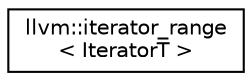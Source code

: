 digraph "Graphical Class Hierarchy"
{
  edge [fontname="Helvetica",fontsize="10",labelfontname="Helvetica",labelfontsize="10"];
  node [fontname="Helvetica",fontsize="10",shape=record];
  rankdir="LR";
  Node1 [label="llvm::iterator_range\l\< IteratorT \>",height=0.2,width=0.4,color="black", fillcolor="white", style="filled",URL="$classllvm_1_1iterator__range.html",tooltip="A range adaptor for a pair of iterators. "];
}
